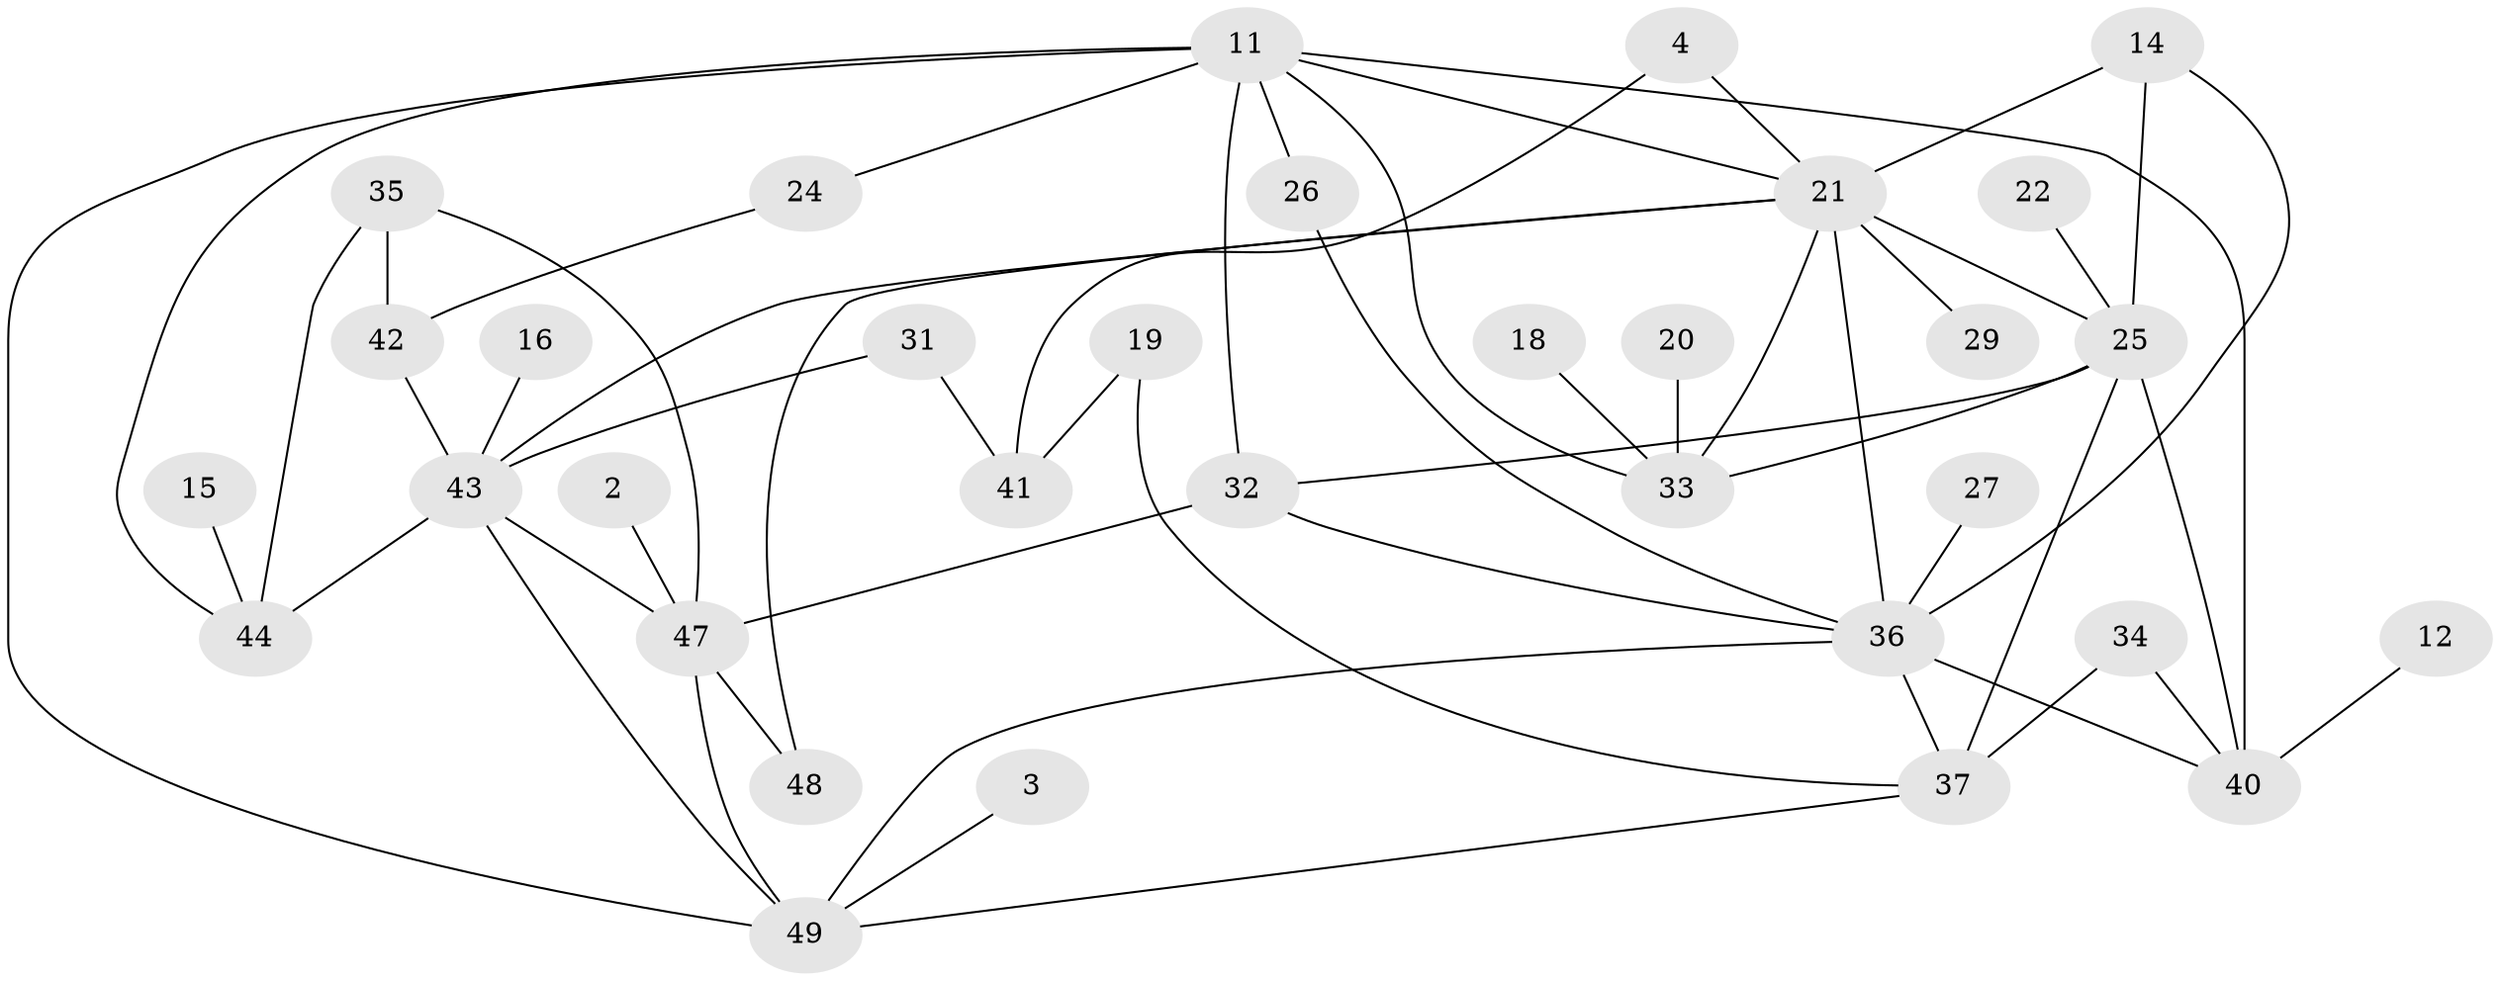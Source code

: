 // original degree distribution, {6: 0.030303030303030304, 2: 0.1919191919191919, 5: 0.08080808080808081, 0: 0.16161616161616163, 1: 0.24242424242424243, 3: 0.16161616161616163, 4: 0.13131313131313133}
// Generated by graph-tools (version 1.1) at 2025/25/03/09/25 03:25:20]
// undirected, 33 vertices, 55 edges
graph export_dot {
graph [start="1"]
  node [color=gray90,style=filled];
  2;
  3;
  4;
  11;
  12;
  14;
  15;
  16;
  18;
  19;
  20;
  21;
  22;
  24;
  25;
  26;
  27;
  29;
  31;
  32;
  33;
  34;
  35;
  36;
  37;
  40;
  41;
  42;
  43;
  44;
  47;
  48;
  49;
  2 -- 47 [weight=1.0];
  3 -- 49 [weight=1.0];
  4 -- 21 [weight=1.0];
  4 -- 41 [weight=1.0];
  11 -- 21 [weight=1.0];
  11 -- 24 [weight=1.0];
  11 -- 26 [weight=1.0];
  11 -- 32 [weight=1.0];
  11 -- 33 [weight=1.0];
  11 -- 40 [weight=1.0];
  11 -- 44 [weight=1.0];
  11 -- 49 [weight=1.0];
  12 -- 40 [weight=1.0];
  14 -- 21 [weight=1.0];
  14 -- 25 [weight=1.0];
  14 -- 36 [weight=1.0];
  15 -- 44 [weight=1.0];
  16 -- 43 [weight=1.0];
  18 -- 33 [weight=1.0];
  19 -- 37 [weight=1.0];
  19 -- 41 [weight=1.0];
  20 -- 33 [weight=1.0];
  21 -- 25 [weight=2.0];
  21 -- 29 [weight=1.0];
  21 -- 33 [weight=1.0];
  21 -- 36 [weight=1.0];
  21 -- 43 [weight=1.0];
  21 -- 48 [weight=1.0];
  22 -- 25 [weight=1.0];
  24 -- 42 [weight=1.0];
  25 -- 32 [weight=1.0];
  25 -- 33 [weight=1.0];
  25 -- 37 [weight=1.0];
  25 -- 40 [weight=1.0];
  26 -- 36 [weight=1.0];
  27 -- 36 [weight=1.0];
  31 -- 41 [weight=1.0];
  31 -- 43 [weight=1.0];
  32 -- 36 [weight=1.0];
  32 -- 47 [weight=3.0];
  34 -- 37 [weight=2.0];
  34 -- 40 [weight=1.0];
  35 -- 42 [weight=2.0];
  35 -- 44 [weight=1.0];
  35 -- 47 [weight=1.0];
  36 -- 37 [weight=1.0];
  36 -- 40 [weight=1.0];
  36 -- 49 [weight=1.0];
  37 -- 49 [weight=1.0];
  42 -- 43 [weight=1.0];
  43 -- 44 [weight=1.0];
  43 -- 47 [weight=1.0];
  43 -- 49 [weight=1.0];
  47 -- 48 [weight=1.0];
  47 -- 49 [weight=1.0];
}
